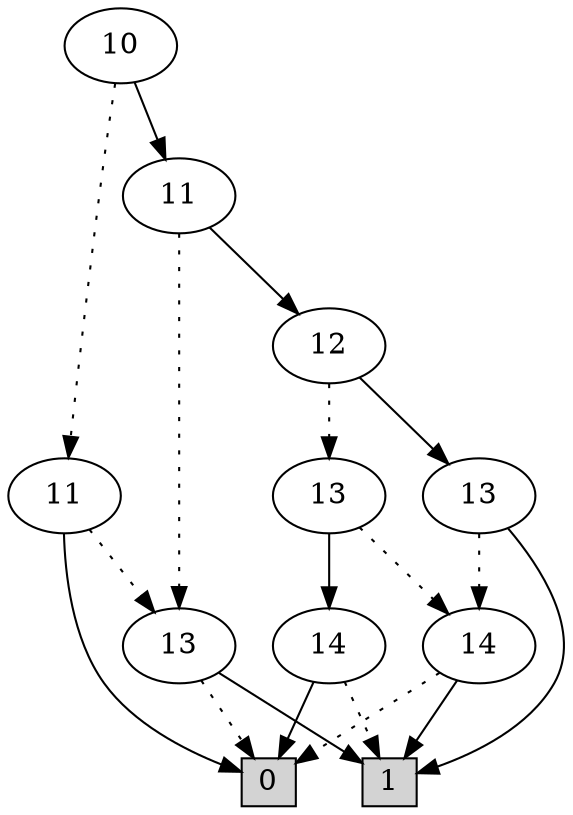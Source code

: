 digraph G {
0 [shape=box, label="0", style=filled, shape=box, height=0.3, width=0.3];
1 [shape=box, label="1", style=filled, shape=box, height=0.3, width=0.3];
285 [label="10"];
285 -> 266 [style=dotted];
285 -> 284 [style=filled];
266 [label="11"];
266 -> 28 [style=dotted];
266 -> 0 [style=filled];
28 [label="13"];
28 -> 0 [style=dotted];
28 -> 1 [style=filled];
284 [label="11"];
284 -> 28 [style=dotted];
284 -> 283 [style=filled];
283 [label="12"];
283 -> 281 [style=dotted];
283 -> 282 [style=filled];
281 [label="13"];
281 -> 30 [style=dotted];
281 -> 31 [style=filled];
30 [label="14"];
30 -> 0 [style=dotted];
30 -> 1 [style=filled];
31 [label="14"];
31 -> 1 [style=dotted];
31 -> 0 [style=filled];
282 [label="13"];
282 -> 30 [style=dotted];
282 -> 1 [style=filled];
}
